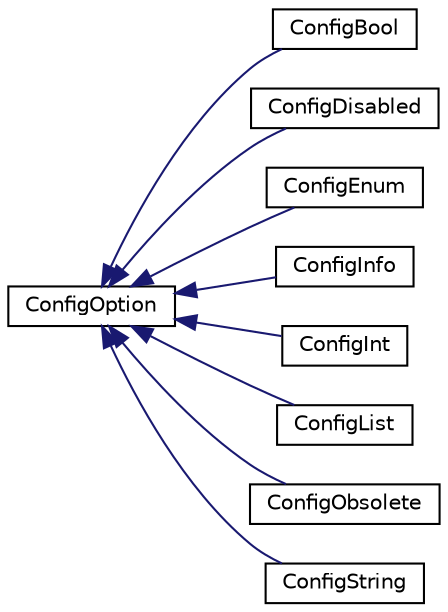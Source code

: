 digraph "类继承关系图"
{
 // INTERACTIVE_SVG=YES
 // LATEX_PDF_SIZE
  edge [fontname="Helvetica",fontsize="10",labelfontname="Helvetica",labelfontsize="10"];
  node [fontname="Helvetica",fontsize="10",shape=record];
  rankdir="LR";
  Node0 [label="ConfigOption",height=0.2,width=0.4,color="black", fillcolor="white", style="filled",URL="$d2/dd3/class_config_option.html",tooltip="Abstract base class for any configuration option."];
  Node0 -> Node1 [dir="back",color="midnightblue",fontsize="10",style="solid",fontname="Helvetica"];
  Node1 [label="ConfigBool",height=0.2,width=0.4,color="black", fillcolor="white", style="filled",URL="$d4/ded/class_config_bool.html",tooltip="Class representing a Boolean type option."];
  Node0 -> Node2 [dir="back",color="midnightblue",fontsize="10",style="solid",fontname="Helvetica"];
  Node2 [label="ConfigDisabled",height=0.2,width=0.4,color="black", fillcolor="white", style="filled",URL="$d5/d86/class_config_disabled.html",tooltip="Section marker for compile time optional options"];
  Node0 -> Node3 [dir="back",color="midnightblue",fontsize="10",style="solid",fontname="Helvetica"];
  Node3 [label="ConfigEnum",height=0.2,width=0.4,color="black", fillcolor="white", style="filled",URL="$df/d59/class_config_enum.html",tooltip="Class representing an enum type option."];
  Node0 -> Node4 [dir="back",color="midnightblue",fontsize="10",style="solid",fontname="Helvetica"];
  Node4 [label="ConfigInfo",height=0.2,width=0.4,color="black", fillcolor="white", style="filled",URL="$dd/d89/class_config_info.html",tooltip="Section marker for grouping the configuration options."];
  Node0 -> Node5 [dir="back",color="midnightblue",fontsize="10",style="solid",fontname="Helvetica"];
  Node5 [label="ConfigInt",height=0.2,width=0.4,color="black", fillcolor="white", style="filled",URL="$d4/d52/class_config_int.html",tooltip="Class representing an integer type option."];
  Node0 -> Node6 [dir="back",color="midnightblue",fontsize="10",style="solid",fontname="Helvetica"];
  Node6 [label="ConfigList",height=0.2,width=0.4,color="black", fillcolor="white", style="filled",URL="$dd/df8/class_config_list.html",tooltip="Class respresenting a list type option."];
  Node0 -> Node7 [dir="back",color="midnightblue",fontsize="10",style="solid",fontname="Helvetica"];
  Node7 [label="ConfigObsolete",height=0.2,width=0.4,color="black", fillcolor="white", style="filled",URL="$d3/db9/class_config_obsolete.html",tooltip="Section marker for obsolete options"];
  Node0 -> Node8 [dir="back",color="midnightblue",fontsize="10",style="solid",fontname="Helvetica"];
  Node8 [label="ConfigString",height=0.2,width=0.4,color="black", fillcolor="white", style="filled",URL="$d1/dff/class_config_string.html",tooltip="Class representing a string type option."];
}
